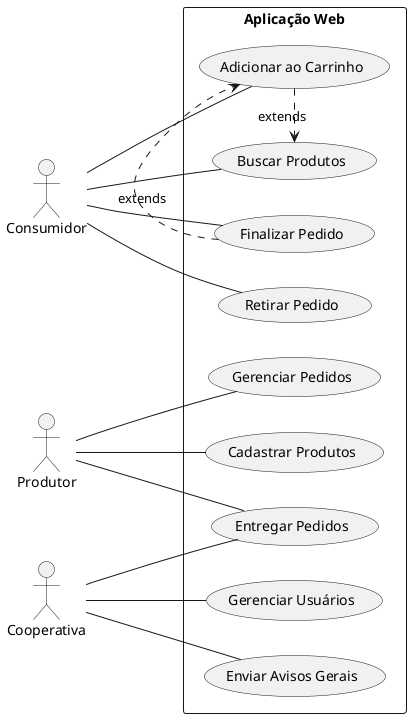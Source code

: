 @startuml
left to right direction
actor Consumidor
actor Produtor
actor Cooperativa

rectangle "Aplicação Web" {
  Consumidor -- (Buscar Produtos)
  Consumidor -- (Adicionar ao Carrinho)
  Consumidor -- (Finalizar Pedido)
  Consumidor -- (Retirar Pedido)

  Produtor -- (Cadastrar Produtos)
  Produtor -- (Gerenciar Pedidos)
  Produtor -- (Entregar Pedidos)

  Cooperativa -- (Gerenciar Usuários)
  Cooperativa -- (Enviar Avisos Gerais)
  Cooperativa -- (Entregar Pedidos)
}

(Adicionar ao Carrinho) .> (Buscar Produtos) : extends
(Finalizar Pedido) .> (Adicionar ao Carrinho) : extends
@enduml